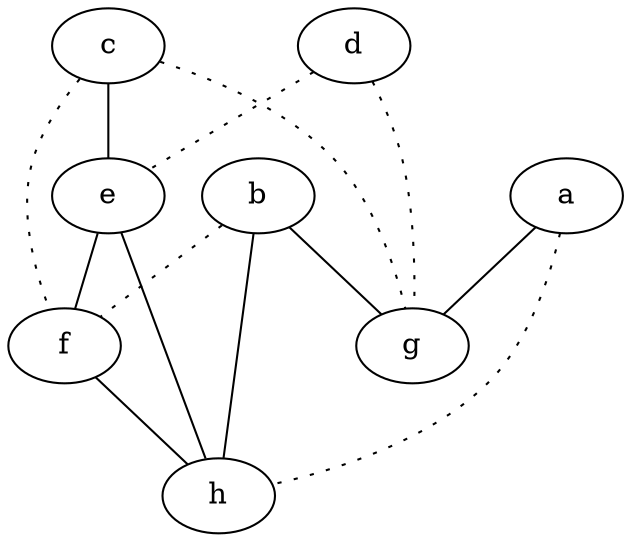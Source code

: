 graph {
a -- g;
a -- h [style=dotted];
b -- f [style=dotted];
b -- g;
b -- h;
c -- e;
c -- f [style=dotted];
c -- g [style=dotted];
d -- e [style=dotted];
d -- g [style=dotted];
e -- f;
e -- h;
f -- h;
}
